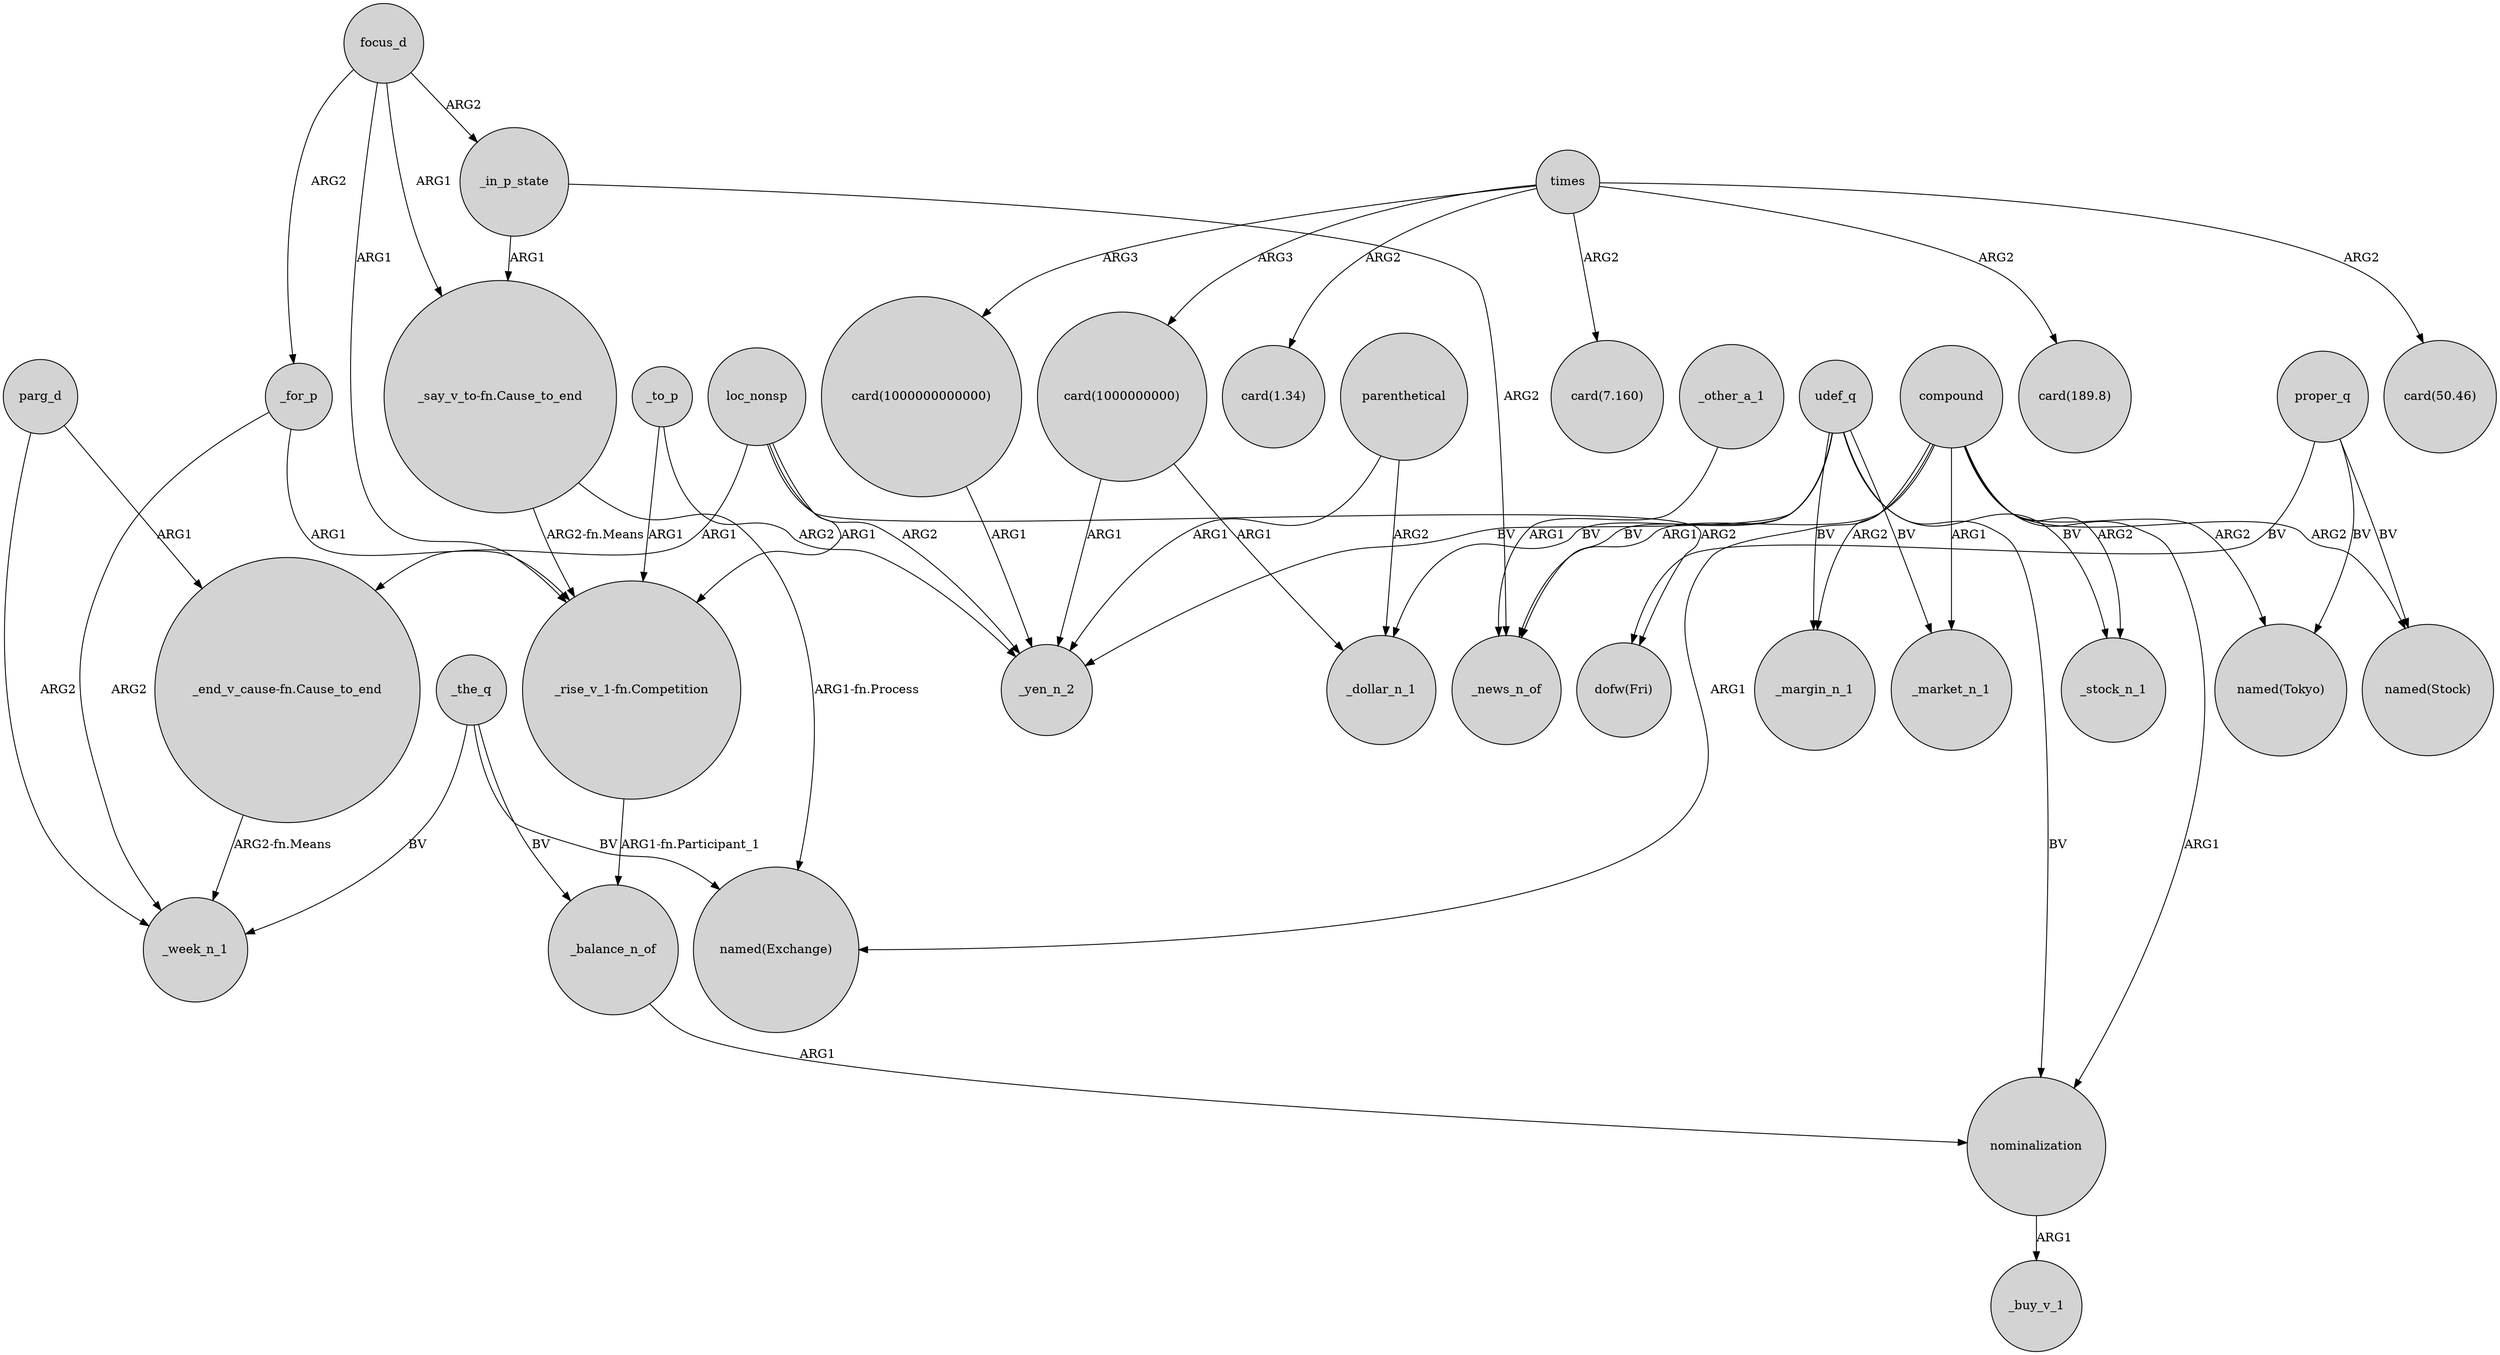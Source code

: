 digraph {
	node [shape=circle style=filled]
	parg_d -> "_end_v_cause-fn.Cause_to_end" [label=ARG1]
	_the_q -> _week_n_1 [label=BV]
	"card(1000000000)" -> _dollar_n_1 [label=ARG1]
	nominalization -> _buy_v_1 [label=ARG1]
	compound -> "named(Stock)" [label=ARG2]
	udef_q -> _news_n_of [label=BV]
	udef_q -> _market_n_1 [label=BV]
	focus_d -> _in_p_state [label=ARG2]
	times -> "card(1000000000000)" [label=ARG3]
	loc_nonsp -> "_rise_v_1-fn.Competition" [label=ARG1]
	"card(1000000000000)" -> _yen_n_2 [label=ARG1]
	proper_q -> "dofw(Fri)" [label=BV]
	times -> "card(1.34)" [label=ARG2]
	focus_d -> "_say_v_to-fn.Cause_to_end" [label=ARG1]
	proper_q -> "named(Stock)" [label=BV]
	compound -> "named(Exchange)" [label=ARG1]
	parg_d -> _week_n_1 [label=ARG2]
	loc_nonsp -> "dofw(Fri)" [label=ARG2]
	_the_q -> "named(Exchange)" [label=BV]
	udef_q -> nominalization [label=BV]
	compound -> _news_n_of [label=ARG1]
	udef_q -> _margin_n_1 [label=BV]
	_to_p -> _yen_n_2 [label=ARG2]
	compound -> "named(Tokyo)" [label=ARG2]
	times -> "card(1000000000)" [label=ARG3]
	_balance_n_of -> nominalization [label=ARG1]
	_other_a_1 -> _news_n_of [label=ARG1]
	_for_p -> "_rise_v_1-fn.Competition" [label=ARG1]
	focus_d -> "_rise_v_1-fn.Competition" [label=ARG1]
	times -> "card(7.160)" [label=ARG2]
	_in_p_state -> _news_n_of [label=ARG2]
	_in_p_state -> "_say_v_to-fn.Cause_to_end" [label=ARG1]
	times -> "card(189.8)" [label=ARG2]
	compound -> nominalization [label=ARG1]
	_to_p -> "_rise_v_1-fn.Competition" [label=ARG1]
	udef_q -> _stock_n_1 [label=BV]
	"_end_v_cause-fn.Cause_to_end" -> _week_n_1 [label="ARG2-fn.Means"]
	_the_q -> _balance_n_of [label=BV]
	compound -> _stock_n_1 [label=ARG2]
	udef_q -> _dollar_n_1 [label=BV]
	loc_nonsp -> _yen_n_2 [label=ARG2]
	loc_nonsp -> "_end_v_cause-fn.Cause_to_end" [label=ARG1]
	times -> "card(50.46)" [label=ARG2]
	proper_q -> "named(Tokyo)" [label=BV]
	"_say_v_to-fn.Cause_to_end" -> "_rise_v_1-fn.Competition" [label="ARG2-fn.Means"]
	"card(1000000000)" -> _yen_n_2 [label=ARG1]
	_for_p -> _week_n_1 [label=ARG2]
	"_say_v_to-fn.Cause_to_end" -> "named(Exchange)" [label="ARG1-fn.Process"]
	focus_d -> _for_p [label=ARG2]
	parenthetical -> _yen_n_2 [label=ARG1]
	compound -> _market_n_1 [label=ARG1]
	parenthetical -> _dollar_n_1 [label=ARG2]
	compound -> _margin_n_1 [label=ARG2]
	"_rise_v_1-fn.Competition" -> _balance_n_of [label="ARG1-fn.Participant_1"]
	udef_q -> _yen_n_2 [label=BV]
}
